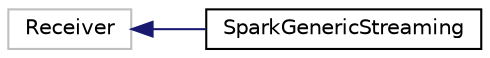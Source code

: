 digraph "Graphical Class Hierarchy"
{
 // LATEX_PDF_SIZE
  edge [fontname="Helvetica",fontsize="10",labelfontname="Helvetica",labelfontsize="10"];
  node [fontname="Helvetica",fontsize="10",shape=record];
  rankdir="LR";
  Node121 [label="Receiver",height=0.2,width=0.4,color="grey75", fillcolor="white", style="filled",tooltip=" "];
  Node121 -> Node0 [dir="back",color="midnightblue",fontsize="10",style="solid",fontname="Helvetica"];
  Node0 [label="SparkGenericStreaming",height=0.2,width=0.4,color="black", fillcolor="white", style="filled",URL="$classSparkGenericStreaming.html",tooltip=" "];
}
